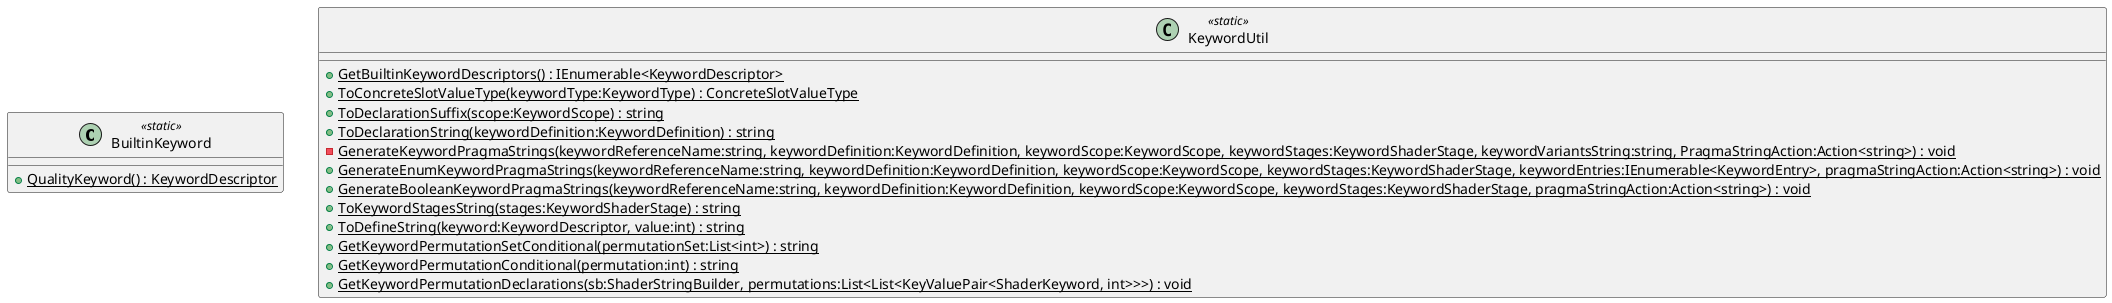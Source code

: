 @startuml
class BuiltinKeyword <<static>> {
    + {static} QualityKeyword() : KeywordDescriptor
}
class KeywordUtil <<static>> {
    + {static} GetBuiltinKeywordDescriptors() : IEnumerable<KeywordDescriptor>
    + {static} ToConcreteSlotValueType(keywordType:KeywordType) : ConcreteSlotValueType
    + {static} ToDeclarationSuffix(scope:KeywordScope) : string
    + {static} ToDeclarationString(keywordDefinition:KeywordDefinition) : string
    {static} - GenerateKeywordPragmaStrings(keywordReferenceName:string, keywordDefinition:KeywordDefinition, keywordScope:KeywordScope, keywordStages:KeywordShaderStage, keywordVariantsString:string, PragmaStringAction:Action<string>) : void
    + {static} GenerateEnumKeywordPragmaStrings(keywordReferenceName:string, keywordDefinition:KeywordDefinition, keywordScope:KeywordScope, keywordStages:KeywordShaderStage, keywordEntries:IEnumerable<KeywordEntry>, pragmaStringAction:Action<string>) : void
    + {static} GenerateBooleanKeywordPragmaStrings(keywordReferenceName:string, keywordDefinition:KeywordDefinition, keywordScope:KeywordScope, keywordStages:KeywordShaderStage, pragmaStringAction:Action<string>) : void
    + {static} ToKeywordStagesString(stages:KeywordShaderStage) : string
    + {static} ToDefineString(keyword:KeywordDescriptor, value:int) : string
    + {static} GetKeywordPermutationSetConditional(permutationSet:List<int>) : string
    + {static} GetKeywordPermutationConditional(permutation:int) : string
    + {static} GetKeywordPermutationDeclarations(sb:ShaderStringBuilder, permutations:List<List<KeyValuePair<ShaderKeyword, int>>>) : void
}
@enduml
